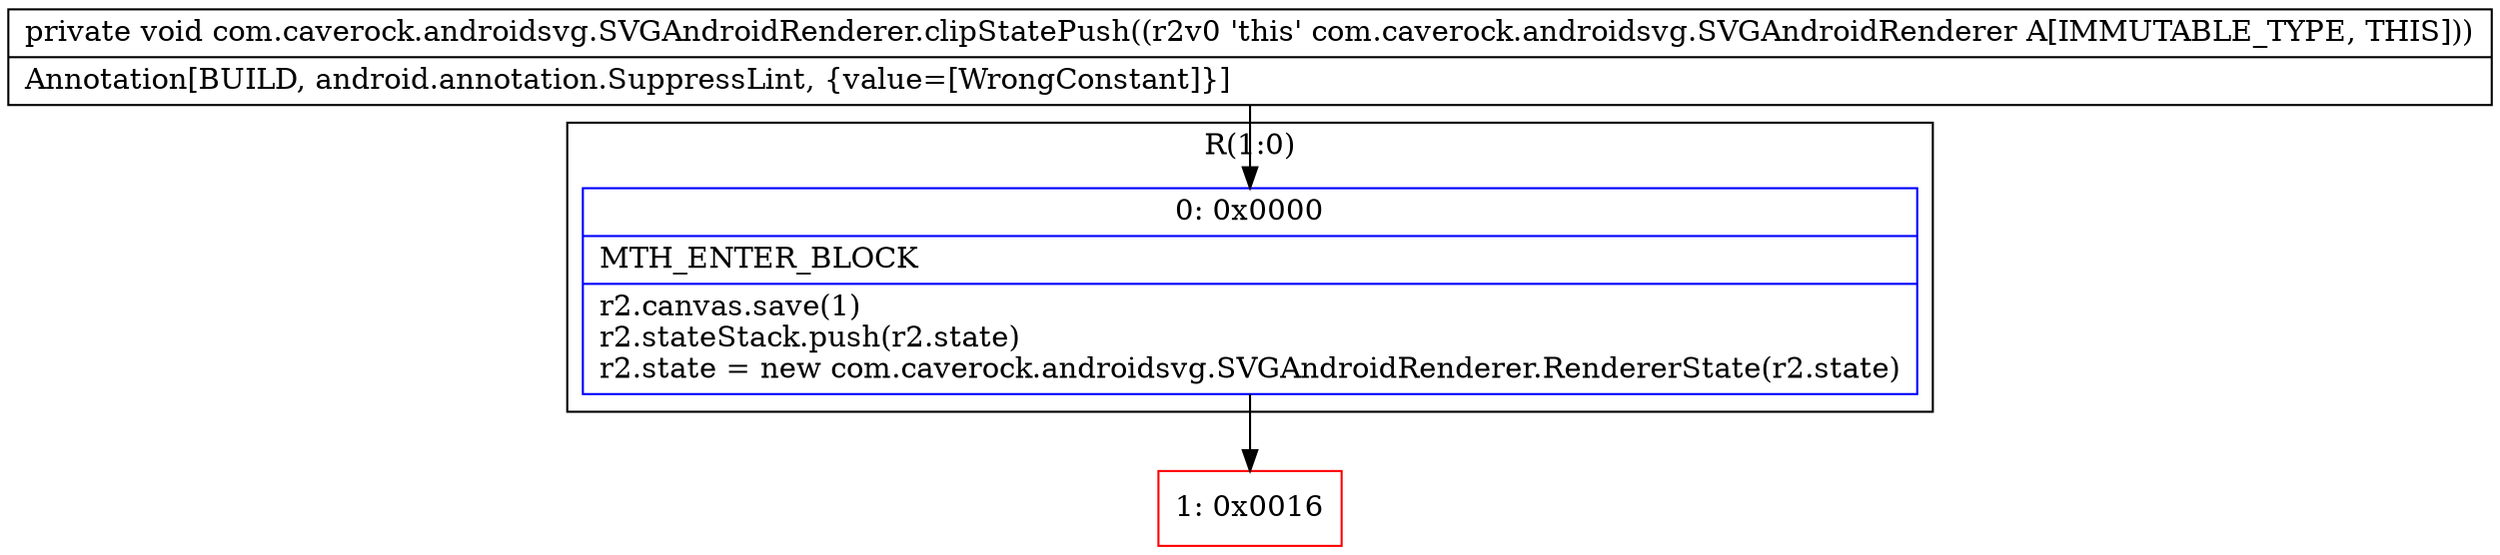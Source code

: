 digraph "CFG forcom.caverock.androidsvg.SVGAndroidRenderer.clipStatePush()V" {
subgraph cluster_Region_1419581086 {
label = "R(1:0)";
node [shape=record,color=blue];
Node_0 [shape=record,label="{0\:\ 0x0000|MTH_ENTER_BLOCK\l|r2.canvas.save(1)\lr2.stateStack.push(r2.state)\lr2.state = new com.caverock.androidsvg.SVGAndroidRenderer.RendererState(r2.state)\l}"];
}
Node_1 [shape=record,color=red,label="{1\:\ 0x0016}"];
MethodNode[shape=record,label="{private void com.caverock.androidsvg.SVGAndroidRenderer.clipStatePush((r2v0 'this' com.caverock.androidsvg.SVGAndroidRenderer A[IMMUTABLE_TYPE, THIS]))  | Annotation[BUILD, android.annotation.SuppressLint, \{value=[WrongConstant]\}]\l}"];
MethodNode -> Node_0;
Node_0 -> Node_1;
}

